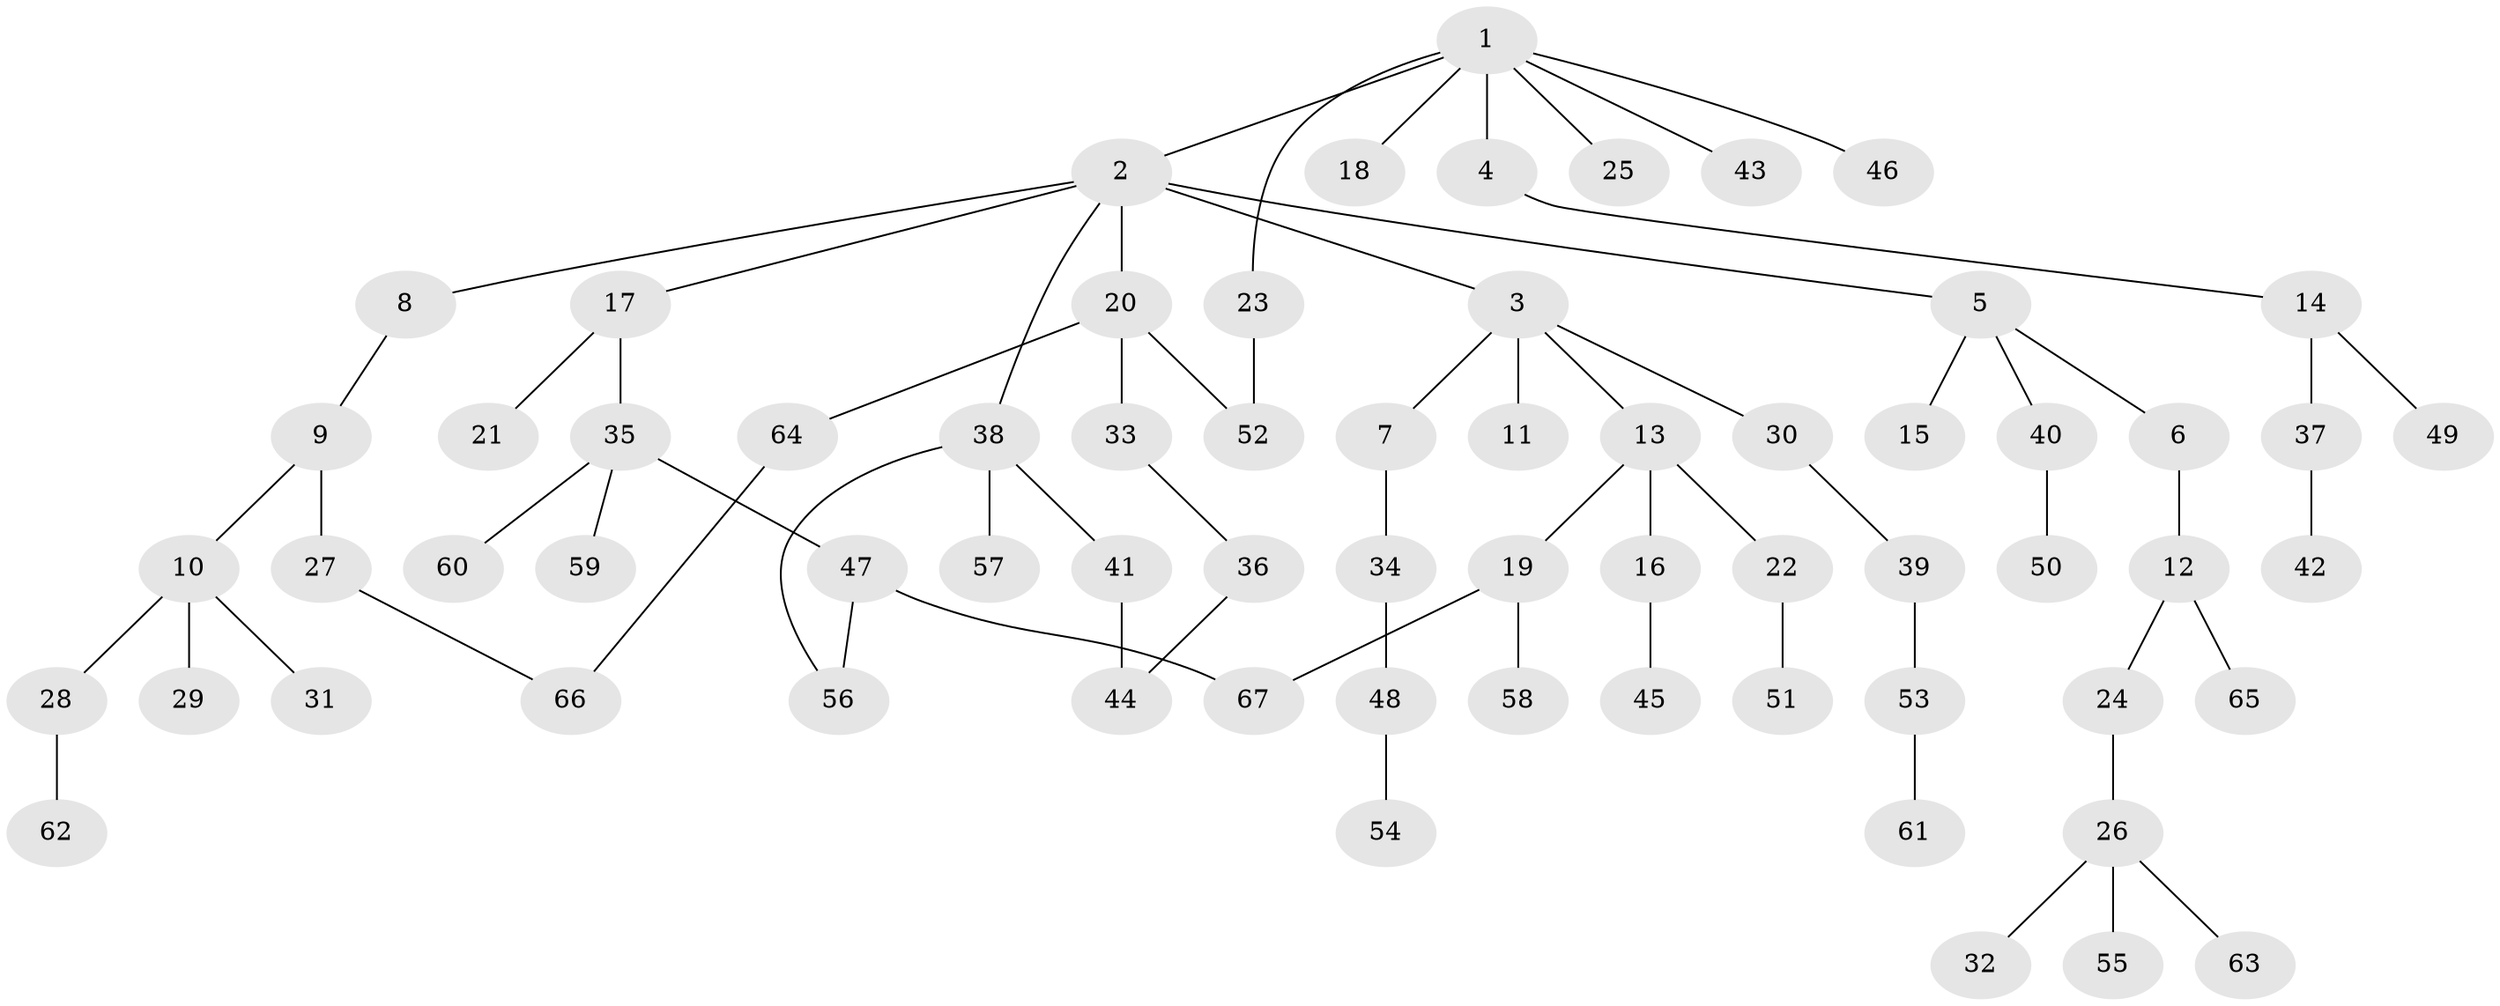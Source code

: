 // Generated by graph-tools (version 1.1) at 2025/42/03/09/25 04:42:11]
// undirected, 67 vertices, 71 edges
graph export_dot {
graph [start="1"]
  node [color=gray90,style=filled];
  1;
  2;
  3;
  4;
  5;
  6;
  7;
  8;
  9;
  10;
  11;
  12;
  13;
  14;
  15;
  16;
  17;
  18;
  19;
  20;
  21;
  22;
  23;
  24;
  25;
  26;
  27;
  28;
  29;
  30;
  31;
  32;
  33;
  34;
  35;
  36;
  37;
  38;
  39;
  40;
  41;
  42;
  43;
  44;
  45;
  46;
  47;
  48;
  49;
  50;
  51;
  52;
  53;
  54;
  55;
  56;
  57;
  58;
  59;
  60;
  61;
  62;
  63;
  64;
  65;
  66;
  67;
  1 -- 2;
  1 -- 4;
  1 -- 18;
  1 -- 23;
  1 -- 25;
  1 -- 43;
  1 -- 46;
  2 -- 3;
  2 -- 5;
  2 -- 8;
  2 -- 17;
  2 -- 20;
  2 -- 38;
  3 -- 7;
  3 -- 11;
  3 -- 13;
  3 -- 30;
  4 -- 14;
  5 -- 6;
  5 -- 15;
  5 -- 40;
  6 -- 12;
  7 -- 34;
  8 -- 9;
  9 -- 10;
  9 -- 27;
  10 -- 28;
  10 -- 29;
  10 -- 31;
  12 -- 24;
  12 -- 65;
  13 -- 16;
  13 -- 19;
  13 -- 22;
  14 -- 37;
  14 -- 49;
  16 -- 45;
  17 -- 21;
  17 -- 35;
  19 -- 58;
  19 -- 67;
  20 -- 33;
  20 -- 64;
  20 -- 52;
  22 -- 51;
  23 -- 52;
  24 -- 26;
  26 -- 32;
  26 -- 55;
  26 -- 63;
  27 -- 66;
  28 -- 62;
  30 -- 39;
  33 -- 36;
  34 -- 48;
  35 -- 47;
  35 -- 59;
  35 -- 60;
  36 -- 44;
  37 -- 42;
  38 -- 41;
  38 -- 57;
  38 -- 56;
  39 -- 53;
  40 -- 50;
  41 -- 44;
  47 -- 56;
  47 -- 67;
  48 -- 54;
  53 -- 61;
  64 -- 66;
}
